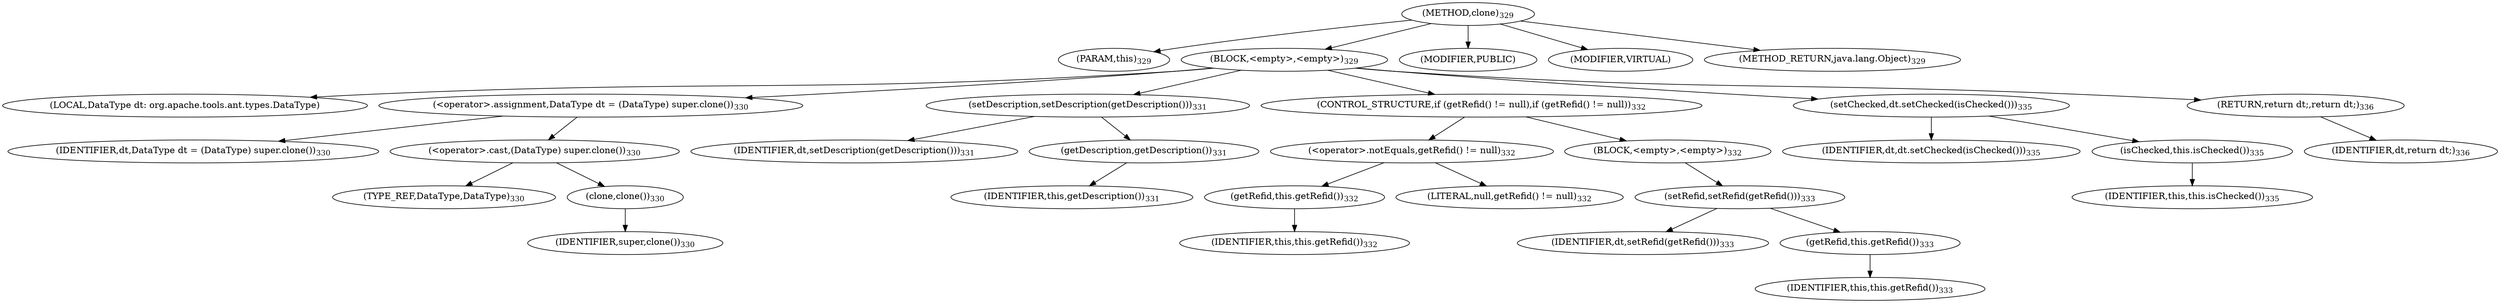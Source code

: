 digraph "clone" {  
"440" [label = <(METHOD,clone)<SUB>329</SUB>> ]
"44" [label = <(PARAM,this)<SUB>329</SUB>> ]
"441" [label = <(BLOCK,&lt;empty&gt;,&lt;empty&gt;)<SUB>329</SUB>> ]
"442" [label = <(LOCAL,DataType dt: org.apache.tools.ant.types.DataType)> ]
"443" [label = <(&lt;operator&gt;.assignment,DataType dt = (DataType) super.clone())<SUB>330</SUB>> ]
"444" [label = <(IDENTIFIER,dt,DataType dt = (DataType) super.clone())<SUB>330</SUB>> ]
"445" [label = <(&lt;operator&gt;.cast,(DataType) super.clone())<SUB>330</SUB>> ]
"446" [label = <(TYPE_REF,DataType,DataType)<SUB>330</SUB>> ]
"447" [label = <(clone,clone())<SUB>330</SUB>> ]
"448" [label = <(IDENTIFIER,super,clone())<SUB>330</SUB>> ]
"449" [label = <(setDescription,setDescription(getDescription()))<SUB>331</SUB>> ]
"450" [label = <(IDENTIFIER,dt,setDescription(getDescription()))<SUB>331</SUB>> ]
"451" [label = <(getDescription,getDescription())<SUB>331</SUB>> ]
"43" [label = <(IDENTIFIER,this,getDescription())<SUB>331</SUB>> ]
"452" [label = <(CONTROL_STRUCTURE,if (getRefid() != null),if (getRefid() != null))<SUB>332</SUB>> ]
"453" [label = <(&lt;operator&gt;.notEquals,getRefid() != null)<SUB>332</SUB>> ]
"454" [label = <(getRefid,this.getRefid())<SUB>332</SUB>> ]
"45" [label = <(IDENTIFIER,this,this.getRefid())<SUB>332</SUB>> ]
"455" [label = <(LITERAL,null,getRefid() != null)<SUB>332</SUB>> ]
"456" [label = <(BLOCK,&lt;empty&gt;,&lt;empty&gt;)<SUB>332</SUB>> ]
"457" [label = <(setRefid,setRefid(getRefid()))<SUB>333</SUB>> ]
"458" [label = <(IDENTIFIER,dt,setRefid(getRefid()))<SUB>333</SUB>> ]
"459" [label = <(getRefid,this.getRefid())<SUB>333</SUB>> ]
"46" [label = <(IDENTIFIER,this,this.getRefid())<SUB>333</SUB>> ]
"460" [label = <(setChecked,dt.setChecked(isChecked()))<SUB>335</SUB>> ]
"461" [label = <(IDENTIFIER,dt,dt.setChecked(isChecked()))<SUB>335</SUB>> ]
"462" [label = <(isChecked,this.isChecked())<SUB>335</SUB>> ]
"47" [label = <(IDENTIFIER,this,this.isChecked())<SUB>335</SUB>> ]
"463" [label = <(RETURN,return dt;,return dt;)<SUB>336</SUB>> ]
"464" [label = <(IDENTIFIER,dt,return dt;)<SUB>336</SUB>> ]
"465" [label = <(MODIFIER,PUBLIC)> ]
"466" [label = <(MODIFIER,VIRTUAL)> ]
"467" [label = <(METHOD_RETURN,java.lang.Object)<SUB>329</SUB>> ]
  "440" -> "44" 
  "440" -> "441" 
  "440" -> "465" 
  "440" -> "466" 
  "440" -> "467" 
  "441" -> "442" 
  "441" -> "443" 
  "441" -> "449" 
  "441" -> "452" 
  "441" -> "460" 
  "441" -> "463" 
  "443" -> "444" 
  "443" -> "445" 
  "445" -> "446" 
  "445" -> "447" 
  "447" -> "448" 
  "449" -> "450" 
  "449" -> "451" 
  "451" -> "43" 
  "452" -> "453" 
  "452" -> "456" 
  "453" -> "454" 
  "453" -> "455" 
  "454" -> "45" 
  "456" -> "457" 
  "457" -> "458" 
  "457" -> "459" 
  "459" -> "46" 
  "460" -> "461" 
  "460" -> "462" 
  "462" -> "47" 
  "463" -> "464" 
}

